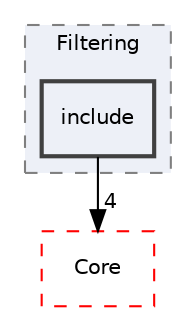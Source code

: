digraph "include"
{
 // LATEX_PDF_SIZE
  edge [fontname="Helvetica",fontsize="10",labelfontname="Helvetica",labelfontsize="10"];
  node [fontname="Helvetica",fontsize="10",shape=record];
  compound=true
  subgraph clusterdir_1561c312e6114cf791751e484e2f3560 {
    graph [ bgcolor="#edf0f7", pencolor="grey50", style="filled,dashed,", label="Filtering", fontname="Helvetica", fontsize="10", URL="dir_1561c312e6114cf791751e484e2f3560.html"]
  dir_e88edc3882ba5d0a30e7483914f17666 [shape=box, label="include", style="filled,bold,", fillcolor="#edf0f7", color="grey25", URL="dir_e88edc3882ba5d0a30e7483914f17666.html"];
  }
  dir_996bcc1117fd734914e4619471602b37 [shape=box, label="Core", style="dashed,", fillcolor="#edf0f7", color="red", URL="dir_996bcc1117fd734914e4619471602b37.html"];
  dir_e88edc3882ba5d0a30e7483914f17666->dir_996bcc1117fd734914e4619471602b37 [headlabel="4", labeldistance=1.5 headhref="dir_000176_000015.html"];
}

